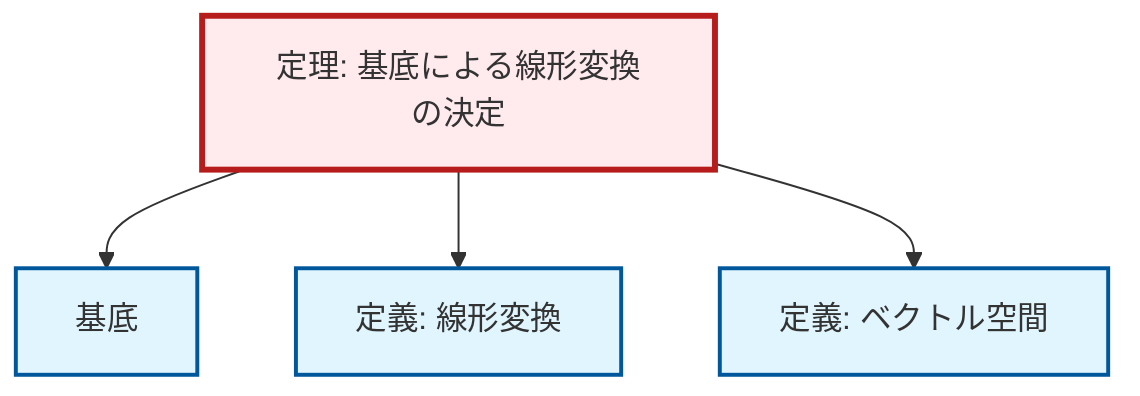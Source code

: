 graph TD
    classDef definition fill:#e1f5fe,stroke:#01579b,stroke-width:2px
    classDef theorem fill:#f3e5f5,stroke:#4a148c,stroke-width:2px
    classDef axiom fill:#fff3e0,stroke:#e65100,stroke-width:2px
    classDef example fill:#e8f5e9,stroke:#1b5e20,stroke-width:2px
    classDef current fill:#ffebee,stroke:#b71c1c,stroke-width:3px
    def-basis["基底"]:::definition
    def-linear-transformation["定義: 線形変換"]:::definition
    def-vector-space["定義: ベクトル空間"]:::definition
    thm-linear-transformation-basis["定理: 基底による線形変換の決定"]:::theorem
    thm-linear-transformation-basis --> def-basis
    thm-linear-transformation-basis --> def-linear-transformation
    thm-linear-transformation-basis --> def-vector-space
    class thm-linear-transformation-basis current